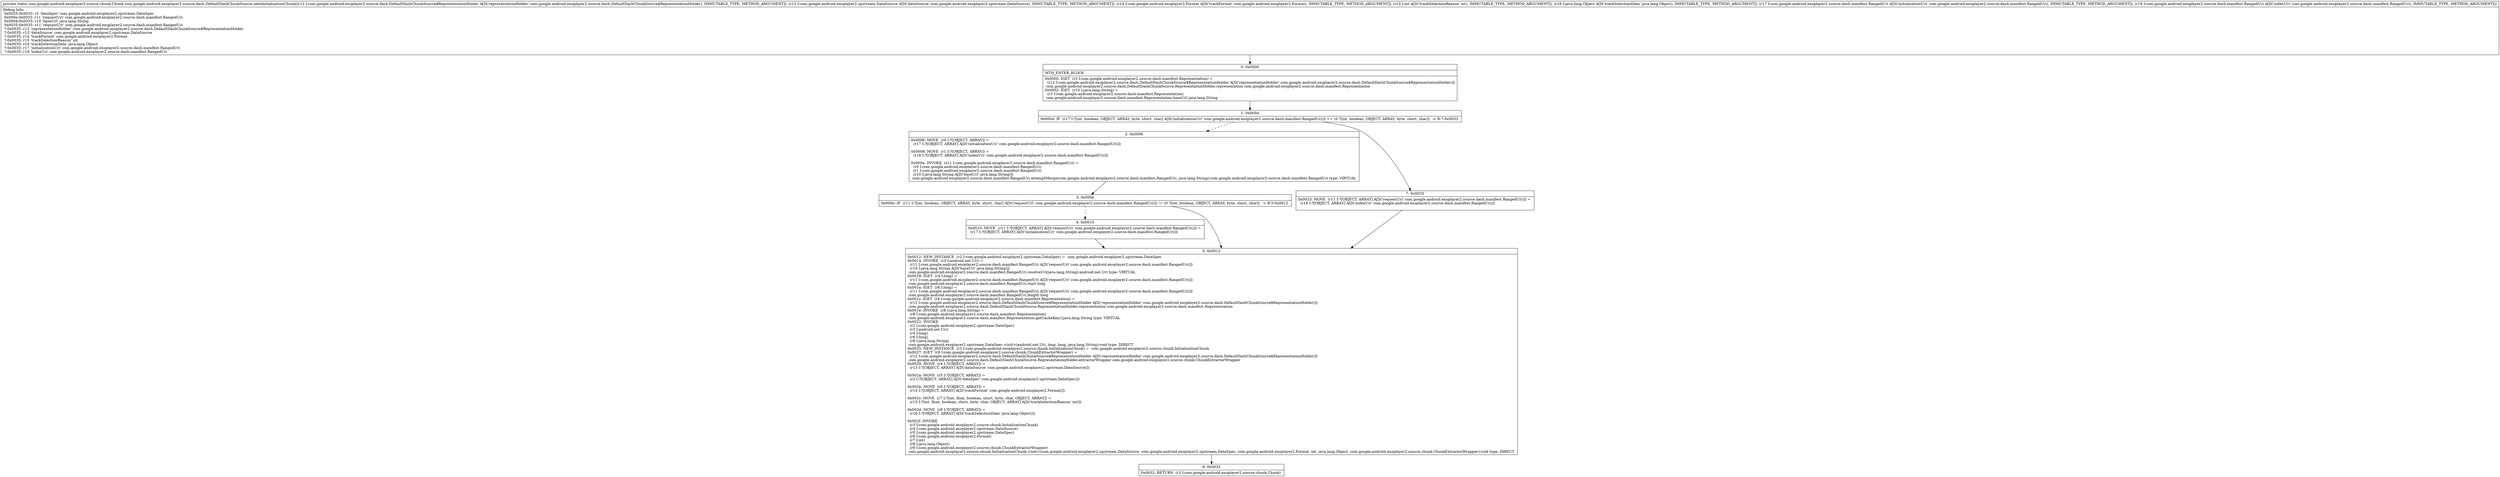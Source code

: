 digraph "CFG forcom.google.android.exoplayer2.source.dash.DefaultDashChunkSource.newInitializationChunk(Lcom\/google\/android\/exoplayer2\/source\/dash\/DefaultDashChunkSource$RepresentationHolder;Lcom\/google\/android\/exoplayer2\/upstream\/DataSource;Lcom\/google\/android\/exoplayer2\/Format;ILjava\/lang\/Object;Lcom\/google\/android\/exoplayer2\/source\/dash\/manifest\/RangedUri;Lcom\/google\/android\/exoplayer2\/source\/dash\/manifest\/RangedUri;)Lcom\/google\/android\/exoplayer2\/source\/chunk\/Chunk;" {
Node_0 [shape=record,label="{0\:\ 0x0000|MTH_ENTER_BLOCK\l|0x0000: IGET  (r3 I:com.google.android.exoplayer2.source.dash.manifest.Representation) = \l  (r12 I:com.google.android.exoplayer2.source.dash.DefaultDashChunkSource$RepresentationHolder A[D('representationHolder' com.google.android.exoplayer2.source.dash.DefaultDashChunkSource$RepresentationHolder)])\l com.google.android.exoplayer2.source.dash.DefaultDashChunkSource.RepresentationHolder.representation com.google.android.exoplayer2.source.dash.manifest.Representation \l0x0002: IGET  (r10 I:java.lang.String) = \l  (r3 I:com.google.android.exoplayer2.source.dash.manifest.Representation)\l com.google.android.exoplayer2.source.dash.manifest.Representation.baseUrl java.lang.String \l}"];
Node_1 [shape=record,label="{1\:\ 0x0004|0x0004: IF  (r17 I:?[int, boolean, OBJECT, ARRAY, byte, short, char] A[D('initializationUri' com.google.android.exoplayer2.source.dash.manifest.RangedUri)]) == (0 ?[int, boolean, OBJECT, ARRAY, byte, short, char])  \-\> B:7:0x0033 \l}"];
Node_2 [shape=record,label="{2\:\ 0x0006|0x0006: MOVE  (r0 I:?[OBJECT, ARRAY]) = \l  (r17 I:?[OBJECT, ARRAY] A[D('initializationUri' com.google.android.exoplayer2.source.dash.manifest.RangedUri)])\l \l0x0008: MOVE  (r1 I:?[OBJECT, ARRAY]) = \l  (r18 I:?[OBJECT, ARRAY] A[D('indexUri' com.google.android.exoplayer2.source.dash.manifest.RangedUri)])\l \l0x000a: INVOKE  (r11 I:com.google.android.exoplayer2.source.dash.manifest.RangedUri) = \l  (r0 I:com.google.android.exoplayer2.source.dash.manifest.RangedUri)\l  (r1 I:com.google.android.exoplayer2.source.dash.manifest.RangedUri)\l  (r10 I:java.lang.String A[D('baseUrl' java.lang.String)])\l com.google.android.exoplayer2.source.dash.manifest.RangedUri.attemptMerge(com.google.android.exoplayer2.source.dash.manifest.RangedUri, java.lang.String):com.google.android.exoplayer2.source.dash.manifest.RangedUri type: VIRTUAL \l}"];
Node_3 [shape=record,label="{3\:\ 0x000e|0x000e: IF  (r11 I:?[int, boolean, OBJECT, ARRAY, byte, short, char] A[D('requestUri' com.google.android.exoplayer2.source.dash.manifest.RangedUri)]) != (0 ?[int, boolean, OBJECT, ARRAY, byte, short, char])  \-\> B:5:0x0012 \l}"];
Node_4 [shape=record,label="{4\:\ 0x0010|0x0010: MOVE  (r11 I:?[OBJECT, ARRAY] A[D('requestUri' com.google.android.exoplayer2.source.dash.manifest.RangedUri)]) = \l  (r17 I:?[OBJECT, ARRAY] A[D('initializationUri' com.google.android.exoplayer2.source.dash.manifest.RangedUri)])\l \l}"];
Node_5 [shape=record,label="{5\:\ 0x0012|0x0012: NEW_INSTANCE  (r2 I:com.google.android.exoplayer2.upstream.DataSpec) =  com.google.android.exoplayer2.upstream.DataSpec \l0x0014: INVOKE  (r3 I:android.net.Uri) = \l  (r11 I:com.google.android.exoplayer2.source.dash.manifest.RangedUri A[D('requestUri' com.google.android.exoplayer2.source.dash.manifest.RangedUri)])\l  (r10 I:java.lang.String A[D('baseUrl' java.lang.String)])\l com.google.android.exoplayer2.source.dash.manifest.RangedUri.resolveUri(java.lang.String):android.net.Uri type: VIRTUAL \l0x0018: IGET  (r4 I:long) = \l  (r11 I:com.google.android.exoplayer2.source.dash.manifest.RangedUri A[D('requestUri' com.google.android.exoplayer2.source.dash.manifest.RangedUri)])\l com.google.android.exoplayer2.source.dash.manifest.RangedUri.start long \l0x001a: IGET  (r6 I:long) = \l  (r11 I:com.google.android.exoplayer2.source.dash.manifest.RangedUri A[D('requestUri' com.google.android.exoplayer2.source.dash.manifest.RangedUri)])\l com.google.android.exoplayer2.source.dash.manifest.RangedUri.length long \l0x001c: IGET  (r8 I:com.google.android.exoplayer2.source.dash.manifest.Representation) = \l  (r12 I:com.google.android.exoplayer2.source.dash.DefaultDashChunkSource$RepresentationHolder A[D('representationHolder' com.google.android.exoplayer2.source.dash.DefaultDashChunkSource$RepresentationHolder)])\l com.google.android.exoplayer2.source.dash.DefaultDashChunkSource.RepresentationHolder.representation com.google.android.exoplayer2.source.dash.manifest.Representation \l0x001e: INVOKE  (r8 I:java.lang.String) = \l  (r8 I:com.google.android.exoplayer2.source.dash.manifest.Representation)\l com.google.android.exoplayer2.source.dash.manifest.Representation.getCacheKey():java.lang.String type: VIRTUAL \l0x0022: INVOKE  \l  (r2 I:com.google.android.exoplayer2.upstream.DataSpec)\l  (r3 I:android.net.Uri)\l  (r4 I:long)\l  (r6 I:long)\l  (r8 I:java.lang.String)\l com.google.android.exoplayer2.upstream.DataSpec.\<init\>(android.net.Uri, long, long, java.lang.String):void type: DIRECT \l0x0025: NEW_INSTANCE  (r3 I:com.google.android.exoplayer2.source.chunk.InitializationChunk) =  com.google.android.exoplayer2.source.chunk.InitializationChunk \l0x0027: IGET  (r9 I:com.google.android.exoplayer2.source.chunk.ChunkExtractorWrapper) = \l  (r12 I:com.google.android.exoplayer2.source.dash.DefaultDashChunkSource$RepresentationHolder A[D('representationHolder' com.google.android.exoplayer2.source.dash.DefaultDashChunkSource$RepresentationHolder)])\l com.google.android.exoplayer2.source.dash.DefaultDashChunkSource.RepresentationHolder.extractorWrapper com.google.android.exoplayer2.source.chunk.ChunkExtractorWrapper \l0x0029: MOVE  (r4 I:?[OBJECT, ARRAY]) = \l  (r13 I:?[OBJECT, ARRAY] A[D('dataSource' com.google.android.exoplayer2.upstream.DataSource)])\l \l0x002a: MOVE  (r5 I:?[OBJECT, ARRAY]) = \l  (r2 I:?[OBJECT, ARRAY] A[D('dataSpec' com.google.android.exoplayer2.upstream.DataSpec)])\l \l0x002b: MOVE  (r6 I:?[OBJECT, ARRAY]) = \l  (r14 I:?[OBJECT, ARRAY] A[D('trackFormat' com.google.android.exoplayer2.Format)])\l \l0x002c: MOVE  (r7 I:?[int, float, boolean, short, byte, char, OBJECT, ARRAY]) = \l  (r15 I:?[int, float, boolean, short, byte, char, OBJECT, ARRAY] A[D('trackSelectionReason' int)])\l \l0x002d: MOVE  (r8 I:?[OBJECT, ARRAY]) = \l  (r16 I:?[OBJECT, ARRAY] A[D('trackSelectionData' java.lang.Object)])\l \l0x002f: INVOKE  \l  (r3 I:com.google.android.exoplayer2.source.chunk.InitializationChunk)\l  (r4 I:com.google.android.exoplayer2.upstream.DataSource)\l  (r5 I:com.google.android.exoplayer2.upstream.DataSpec)\l  (r6 I:com.google.android.exoplayer2.Format)\l  (r7 I:int)\l  (r8 I:java.lang.Object)\l  (r9 I:com.google.android.exoplayer2.source.chunk.ChunkExtractorWrapper)\l com.google.android.exoplayer2.source.chunk.InitializationChunk.\<init\>(com.google.android.exoplayer2.upstream.DataSource, com.google.android.exoplayer2.upstream.DataSpec, com.google.android.exoplayer2.Format, int, java.lang.Object, com.google.android.exoplayer2.source.chunk.ChunkExtractorWrapper):void type: DIRECT \l}"];
Node_6 [shape=record,label="{6\:\ 0x0032|0x0032: RETURN  (r3 I:com.google.android.exoplayer2.source.chunk.Chunk) \l}"];
Node_7 [shape=record,label="{7\:\ 0x0033|0x0033: MOVE  (r11 I:?[OBJECT, ARRAY] A[D('requestUri' com.google.android.exoplayer2.source.dash.manifest.RangedUri)]) = \l  (r18 I:?[OBJECT, ARRAY] A[D('indexUri' com.google.android.exoplayer2.source.dash.manifest.RangedUri)])\l \l}"];
MethodNode[shape=record,label="{private static com.google.android.exoplayer2.source.chunk.Chunk com.google.android.exoplayer2.source.dash.DefaultDashChunkSource.newInitializationChunk((r12 I:com.google.android.exoplayer2.source.dash.DefaultDashChunkSource$RepresentationHolder A[D('representationHolder' com.google.android.exoplayer2.source.dash.DefaultDashChunkSource$RepresentationHolder), IMMUTABLE_TYPE, METHOD_ARGUMENT]), (r13 I:com.google.android.exoplayer2.upstream.DataSource A[D('dataSource' com.google.android.exoplayer2.upstream.DataSource), IMMUTABLE_TYPE, METHOD_ARGUMENT]), (r14 I:com.google.android.exoplayer2.Format A[D('trackFormat' com.google.android.exoplayer2.Format), IMMUTABLE_TYPE, METHOD_ARGUMENT]), (r15 I:int A[D('trackSelectionReason' int), IMMUTABLE_TYPE, METHOD_ARGUMENT]), (r16 I:java.lang.Object A[D('trackSelectionData' java.lang.Object), IMMUTABLE_TYPE, METHOD_ARGUMENT]), (r17 I:com.google.android.exoplayer2.source.dash.manifest.RangedUri A[D('initializationUri' com.google.android.exoplayer2.source.dash.manifest.RangedUri), IMMUTABLE_TYPE, METHOD_ARGUMENT]), (r18 I:com.google.android.exoplayer2.source.dash.manifest.RangedUri A[D('indexUri' com.google.android.exoplayer2.source.dash.manifest.RangedUri), IMMUTABLE_TYPE, METHOD_ARGUMENT]))  | Debug Info:\l  0x0025\-0x0033: r2 'dataSpec' com.google.android.exoplayer2.upstream.DataSpec\l  0x000e\-0x0033: r11 'requestUri' com.google.android.exoplayer2.source.dash.manifest.RangedUri\l  0x0004\-0x0035: r10 'baseUrl' java.lang.String\l  0x0035\-0x0035: r11 'requestUri' com.google.android.exoplayer2.source.dash.manifest.RangedUri\l  ?\-0x0035: r12 'representationHolder' com.google.android.exoplayer2.source.dash.DefaultDashChunkSource$RepresentationHolder\l  ?\-0x0035: r13 'dataSource' com.google.android.exoplayer2.upstream.DataSource\l  ?\-0x0035: r14 'trackFormat' com.google.android.exoplayer2.Format\l  ?\-0x0035: r15 'trackSelectionReason' int\l  ?\-0x0035: r16 'trackSelectionData' java.lang.Object\l  ?\-0x0035: r17 'initializationUri' com.google.android.exoplayer2.source.dash.manifest.RangedUri\l  ?\-0x0035: r18 'indexUri' com.google.android.exoplayer2.source.dash.manifest.RangedUri\l}"];
MethodNode -> Node_0;
Node_0 -> Node_1;
Node_1 -> Node_2[style=dashed];
Node_1 -> Node_7;
Node_2 -> Node_3;
Node_3 -> Node_4[style=dashed];
Node_3 -> Node_5;
Node_4 -> Node_5;
Node_5 -> Node_6;
Node_7 -> Node_5;
}

